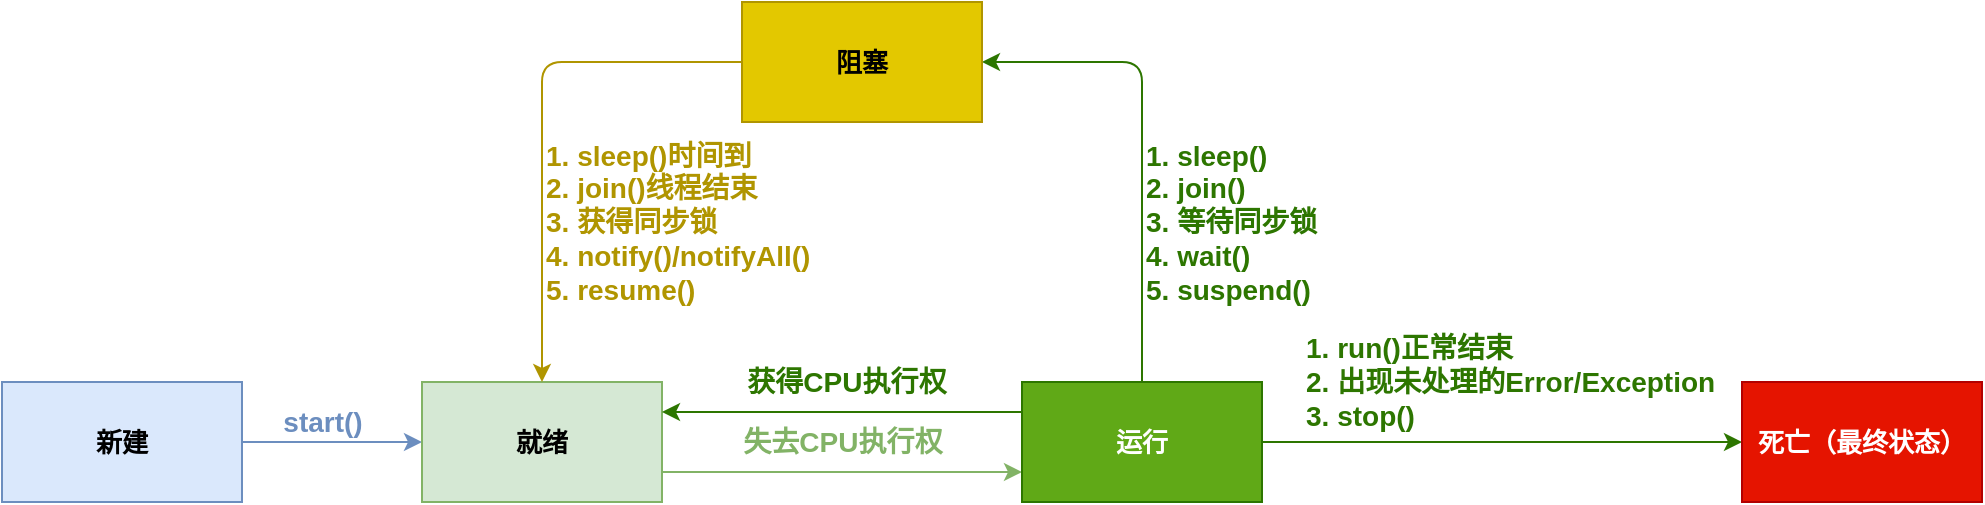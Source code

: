 <mxfile version="24.7.17" pages="4">
  <diagram name="JDK5之前线程生命周期" id="sCS8Me6o7xZpVlvRLOvj">
    <mxGraphModel dx="1050" dy="599" grid="1" gridSize="10" guides="1" tooltips="1" connect="1" arrows="1" fold="1" page="1" pageScale="1" pageWidth="827" pageHeight="1169" math="0" shadow="0">
      <root>
        <mxCell id="0" />
        <mxCell id="1" parent="0" />
        <mxCell id="QWkr5MB7qRnmhTJwHYaT-4" value="" style="edgeStyle=orthogonalEdgeStyle;orthogonalLoop=1;jettySize=auto;html=1;entryX=0;entryY=0.5;entryDx=0;entryDy=0;exitX=1;exitY=0.5;exitDx=0;exitDy=0;fillColor=#dae8fc;strokeColor=#6c8ebf;fontStyle=1;fontSize=12;" parent="1" source="QWkr5MB7qRnmhTJwHYaT-1" target="QWkr5MB7qRnmhTJwHYaT-2" edge="1">
          <mxGeometry relative="1" as="geometry">
            <mxPoint x="240" y="470" as="sourcePoint" />
            <mxPoint x="520" y="470" as="targetPoint" />
          </mxGeometry>
        </mxCell>
        <mxCell id="QWkr5MB7qRnmhTJwHYaT-7" value="start()" style="edgeLabel;html=1;align=center;verticalAlign=middle;resizable=0;points=[];labelBackgroundColor=none;fillColor=#dae8fc;fontColor=#6C8EBF;labelBorderColor=none;fontStyle=1;fontSize=14;" parent="QWkr5MB7qRnmhTJwHYaT-4" vertex="1" connectable="0">
          <mxGeometry x="-0.124" y="-1" relative="1" as="geometry">
            <mxPoint y="-11" as="offset" />
          </mxGeometry>
        </mxCell>
        <mxCell id="QWkr5MB7qRnmhTJwHYaT-1" value="新建" style="rounded=0;whiteSpace=wrap;html=1;fillColor=#dae8fc;strokeColor=#6c8ebf;fontStyle=1;fontSize=13;" parent="1" vertex="1">
          <mxGeometry x="180" y="400" width="120" height="60" as="geometry" />
        </mxCell>
        <mxCell id="QWkr5MB7qRnmhTJwHYaT-13" style="edgeStyle=orthogonalEdgeStyle;orthogonalLoop=1;jettySize=auto;html=1;exitX=1;exitY=0.75;exitDx=0;exitDy=0;entryX=0;entryY=0.75;entryDx=0;entryDy=0;fillColor=#d5e8d4;strokeColor=#82b366;fontStyle=1;fontSize=12;" parent="1" source="QWkr5MB7qRnmhTJwHYaT-2" target="QWkr5MB7qRnmhTJwHYaT-8" edge="1">
          <mxGeometry relative="1" as="geometry" />
        </mxCell>
        <mxCell id="QWkr5MB7qRnmhTJwHYaT-20" value="&amp;nbsp;失去CPU执行权" style="edgeLabel;html=1;align=center;verticalAlign=middle;resizable=0;points=[];labelBackgroundColor=none;fontColor=#82B366;fontStyle=1;fontSize=14;" parent="QWkr5MB7qRnmhTJwHYaT-13" vertex="1" connectable="0">
          <mxGeometry x="-0.091" y="-1" relative="1" as="geometry">
            <mxPoint x="6" y="-16" as="offset" />
          </mxGeometry>
        </mxCell>
        <mxCell id="QWkr5MB7qRnmhTJwHYaT-2" value="就绪" style="rounded=0;whiteSpace=wrap;html=1;fillColor=#d5e8d4;strokeColor=#82b366;fontStyle=1;fontSize=13;" parent="1" vertex="1">
          <mxGeometry x="390" y="400" width="120" height="60" as="geometry" />
        </mxCell>
        <mxCell id="QWkr5MB7qRnmhTJwHYaT-14" style="edgeStyle=orthogonalEdgeStyle;orthogonalLoop=1;jettySize=auto;html=1;exitX=0;exitY=0.25;exitDx=0;exitDy=0;entryX=1;entryY=0.25;entryDx=0;entryDy=0;fillColor=#60a917;strokeColor=#2D7600;fontStyle=1;fontSize=12;" parent="1" source="QWkr5MB7qRnmhTJwHYaT-8" target="QWkr5MB7qRnmhTJwHYaT-2" edge="1">
          <mxGeometry relative="1" as="geometry" />
        </mxCell>
        <mxCell id="QWkr5MB7qRnmhTJwHYaT-19" value="&amp;nbsp;获得CPU执行权" style="edgeLabel;html=1;align=center;verticalAlign=middle;resizable=0;points=[];labelBackgroundColor=none;fontColor=#2D7600;fontStyle=1;fontSize=14;" parent="QWkr5MB7qRnmhTJwHYaT-14" vertex="1" connectable="0">
          <mxGeometry x="0.026" y="-3" relative="1" as="geometry">
            <mxPoint x="2" y="-12" as="offset" />
          </mxGeometry>
        </mxCell>
        <mxCell id="QWkr5MB7qRnmhTJwHYaT-16" style="edgeStyle=orthogonalEdgeStyle;orthogonalLoop=1;jettySize=auto;html=1;exitX=0.5;exitY=0;exitDx=0;exitDy=0;entryX=1;entryY=0.5;entryDx=0;entryDy=0;fillColor=#60a917;strokeColor=#2D7600;fontStyle=1;fontSize=12;" parent="1" source="QWkr5MB7qRnmhTJwHYaT-8" target="QWkr5MB7qRnmhTJwHYaT-9" edge="1">
          <mxGeometry relative="1" as="geometry" />
        </mxCell>
        <mxCell id="QWkr5MB7qRnmhTJwHYaT-23" value="&lt;div style=&quot;font-size: 14px;&quot;&gt;1. sleep()&lt;/div&gt;&lt;div style=&quot;font-size: 14px;&quot;&gt;2. join()&lt;/div&gt;&lt;div style=&quot;font-size: 14px;&quot;&gt;3. 等待同步锁&lt;/div&gt;&lt;div style=&quot;font-size: 14px;&quot;&gt;4. wait()&lt;/div&gt;&lt;div style=&quot;font-size: 14px;&quot;&gt;5. suspend()&lt;/div&gt;" style="edgeLabel;html=1;align=left;verticalAlign=middle;resizable=0;points=[];labelBackgroundColor=none;fontColor=#2D7600;fontStyle=1;fontSize=14;" parent="QWkr5MB7qRnmhTJwHYaT-16" vertex="1" connectable="0">
          <mxGeometry x="-0.202" y="-1" relative="1" as="geometry">
            <mxPoint x="-1" y="16" as="offset" />
          </mxGeometry>
        </mxCell>
        <mxCell id="QWkr5MB7qRnmhTJwHYaT-17" style="edgeStyle=orthogonalEdgeStyle;orthogonalLoop=1;jettySize=auto;html=1;exitX=1;exitY=0.5;exitDx=0;exitDy=0;entryX=0;entryY=0.5;entryDx=0;entryDy=0;fillColor=#60a917;strokeColor=#2D7600;fontStyle=1;fontSize=12;" parent="1" source="QWkr5MB7qRnmhTJwHYaT-8" target="QWkr5MB7qRnmhTJwHYaT-10" edge="1">
          <mxGeometry relative="1" as="geometry" />
        </mxCell>
        <mxCell id="QWkr5MB7qRnmhTJwHYaT-22" value="&lt;div style=&quot;font-size: 14px;&quot;&gt;1. run()正常结束&lt;/div&gt;&lt;div style=&quot;font-size: 14px;&quot;&gt;2. 出现未处理的Error/Exception&lt;/div&gt;&lt;div style=&quot;font-size: 14px;&quot;&gt;3. stop()&lt;/div&gt;" style="edgeLabel;html=1;align=left;verticalAlign=middle;resizable=0;points=[];labelBackgroundColor=none;fontColor=#2D7600;fontStyle=1;fontSize=14;" parent="QWkr5MB7qRnmhTJwHYaT-17" vertex="1" connectable="0">
          <mxGeometry x="0.017" y="-1" relative="1" as="geometry">
            <mxPoint x="-102" y="-31" as="offset" />
          </mxGeometry>
        </mxCell>
        <mxCell id="QWkr5MB7qRnmhTJwHYaT-8" value="运行" style="rounded=0;whiteSpace=wrap;html=1;fillColor=#60a917;fontColor=#ffffff;strokeColor=#2D7600;fontStyle=1;fontSize=13;" parent="1" vertex="1">
          <mxGeometry x="690" y="400" width="120" height="60" as="geometry" />
        </mxCell>
        <mxCell id="QWkr5MB7qRnmhTJwHYaT-15" style="edgeStyle=orthogonalEdgeStyle;orthogonalLoop=1;jettySize=auto;html=1;exitX=0;exitY=0.5;exitDx=0;exitDy=0;entryX=0.5;entryY=0;entryDx=0;entryDy=0;fillColor=#e3c800;strokeColor=#B09500;fontStyle=1;fontSize=12;" parent="1" source="QWkr5MB7qRnmhTJwHYaT-9" target="QWkr5MB7qRnmhTJwHYaT-2" edge="1">
          <mxGeometry relative="1" as="geometry" />
        </mxCell>
        <mxCell id="QWkr5MB7qRnmhTJwHYaT-24" value="&lt;div style=&quot;font-size: 14px;&quot;&gt;1. sleep()时间到&lt;/div&gt;&lt;div style=&quot;font-size: 14px;&quot;&gt;2. join()线程结束&lt;/div&gt;&lt;div style=&quot;font-size: 14px;&quot;&gt;3. 获得同步锁&lt;/div&gt;&lt;div style=&quot;font-size: 14px;&quot;&gt;4. notify()/notifyAll()&lt;/div&gt;&lt;div style=&quot;font-size: 14px;&quot;&gt;5. resume()&lt;/div&gt;" style="edgeLabel;html=1;align=left;verticalAlign=middle;resizable=0;points=[];labelBackgroundColor=none;fontColor=#B09500;fontStyle=1;fontSize=14;" parent="QWkr5MB7qRnmhTJwHYaT-15" vertex="1" connectable="0">
          <mxGeometry x="0.178" y="-2" relative="1" as="geometry">
            <mxPoint x="2" y="27" as="offset" />
          </mxGeometry>
        </mxCell>
        <mxCell id="QWkr5MB7qRnmhTJwHYaT-9" value="阻塞" style="rounded=0;whiteSpace=wrap;html=1;fillColor=#e3c800;fontColor=#000000;strokeColor=#B09500;fontStyle=1;fontSize=13;" parent="1" vertex="1">
          <mxGeometry x="550" y="210" width="120" height="60" as="geometry" />
        </mxCell>
        <mxCell id="QWkr5MB7qRnmhTJwHYaT-10" value="死亡（最终状态）" style="rounded=0;whiteSpace=wrap;html=1;fillColor=#e51400;fontColor=#ffffff;strokeColor=#B20000;fontStyle=1;fontSize=13;" parent="1" vertex="1">
          <mxGeometry x="1050" y="400" width="120" height="60" as="geometry" />
        </mxCell>
      </root>
    </mxGraphModel>
  </diagram>
  <diagram id="bsuHBtkgDPQncNWBZK16" name="JDK5及之后线程生命周期">
    <mxGraphModel dx="1877" dy="1768" grid="1" gridSize="10" guides="1" tooltips="1" connect="1" arrows="1" fold="1" page="1" pageScale="1" pageWidth="827" pageHeight="1169" math="0" shadow="0">
      <root>
        <mxCell id="0" />
        <mxCell id="1" parent="0" />
        <mxCell id="Sv0bNerlePh-nH8ib49b-12" style="edgeStyle=orthogonalEdgeStyle;orthogonalLoop=1;jettySize=auto;html=1;exitX=0;exitY=0.75;exitDx=0;exitDy=0;fontColor=#82B366;" parent="1" source="Sv0bNerlePh-nH8ib49b-2" target="Sv0bNerlePh-nH8ib49b-8" edge="1">
          <mxGeometry relative="1" as="geometry" />
        </mxCell>
        <mxCell id="Sv0bNerlePh-nH8ib49b-17" value="&lt;div style=&quot;font-size: 14px;&quot;&gt;1. synchronized&lt;/div&gt;&lt;div style=&quot;font-size: 14px;&quot;&gt;2. Lock&lt;/div&gt;" style="edgeLabel;html=1;align=left;verticalAlign=middle;resizable=0;points=[];fontSize=14;labelBackgroundColor=none;fontColor=#82B366;" parent="Sv0bNerlePh-nH8ib49b-12" vertex="1" connectable="0">
          <mxGeometry x="0.06" y="-2" relative="1" as="geometry">
            <mxPoint x="-98" y="4" as="offset" />
          </mxGeometry>
        </mxCell>
        <mxCell id="Sv0bNerlePh-nH8ib49b-15" style="edgeStyle=orthogonalEdgeStyle;orthogonalLoop=1;jettySize=auto;html=1;exitX=1;exitY=0.75;exitDx=0;exitDy=0;fontColor=#82B366;" parent="1" source="Sv0bNerlePh-nH8ib49b-2" target="Sv0bNerlePh-nH8ib49b-9" edge="1">
          <mxGeometry relative="1" as="geometry" />
        </mxCell>
        <mxCell id="Sv0bNerlePh-nH8ib49b-20" value="&lt;div style=&quot;font-size: 14px;&quot;&gt;1. 不带超时值的Object:wait()&lt;/div&gt;&lt;div style=&quot;font-size: 14px;&quot;&gt;2. 不带超时值的Thread:join()&lt;/div&gt;&lt;div style=&quot;font-size: 14px;&quot;&gt;3. Condition的await()&lt;/div&gt;&lt;div style=&quot;font-size: 14px;&quot;&gt;4. LockSupport.part()&lt;/div&gt;" style="edgeLabel;html=1;align=left;verticalAlign=middle;resizable=0;points=[];fontSize=14;labelBackgroundColor=none;fontColor=#2D7600;" parent="Sv0bNerlePh-nH8ib49b-15" vertex="1" connectable="0">
          <mxGeometry x="0.221" y="-1" relative="1" as="geometry">
            <mxPoint x="1" y="10" as="offset" />
          </mxGeometry>
        </mxCell>
        <mxCell id="Sv0bNerlePh-nH8ib49b-2" value="&lt;span style=&quot;color: rgb(50, 50, 50); font-family: &amp;quot;Microsoft YaHei&amp;quot;, 微软雅黑, Arial; font-size: 13px; font-weight: 700; background-color: rgba(255, 255, 255, 0.01);&quot;&gt;RUNNABLE&lt;/span&gt;" style="rounded=1;whiteSpace=wrap;html=1;verticalAlign=top;fillColor=#d5e8d4;strokeColor=#82b366;" parent="1" vertex="1">
          <mxGeometry x="160" y="120" width="470" height="150" as="geometry" />
        </mxCell>
        <mxCell id="Sv0bNerlePh-nH8ib49b-5" style="edgeStyle=orthogonalEdgeStyle;orthogonalLoop=1;jettySize=auto;html=1;exitX=1;exitY=0.5;exitDx=0;exitDy=0;entryX=0;entryY=0.5;entryDx=0;entryDy=0;fillColor=#dae8fc;strokeColor=#6c8ebf;" parent="1" source="VLdjP_HxPxkACV0V5Cjt-3" target="Sv0bNerlePh-nH8ib49b-2" edge="1">
          <mxGeometry relative="1" as="geometry" />
        </mxCell>
        <mxCell id="Sv0bNerlePh-nH8ib49b-7" value="start()" style="edgeLabel;html=1;align=center;verticalAlign=middle;resizable=0;points=[];labelBackgroundColor=none;fontColor=#6C8EBF;fontSize=14;" parent="Sv0bNerlePh-nH8ib49b-5" vertex="1" connectable="0">
          <mxGeometry x="-0.208" y="1" relative="1" as="geometry">
            <mxPoint x="2" y="-14" as="offset" />
          </mxGeometry>
        </mxCell>
        <mxCell id="VLdjP_HxPxkACV0V5Cjt-3" value="&lt;span style=&quot;color: rgb(50, 50, 50); font-family: &amp;quot;Microsoft YaHei&amp;quot;, 微软雅黑, Arial; font-size: 13px; font-weight: 700; background-color: rgba(255, 255, 255, 0.01);&quot;&gt;NEW(新建)&lt;/span&gt;" style="rounded=0;whiteSpace=wrap;html=1;fillColor=#dae8fc;strokeColor=#6c8ebf;" parent="1" vertex="1">
          <mxGeometry x="-30" y="165" width="120" height="60" as="geometry" />
        </mxCell>
        <mxCell id="VLdjP_HxPxkACV0V5Cjt-4" style="edgeStyle=orthogonalEdgeStyle;orthogonalLoop=1;jettySize=auto;html=1;exitX=1;exitY=0.75;exitDx=0;exitDy=0;entryX=0;entryY=0.75;entryDx=0;entryDy=0;fillColor=#d5e8d4;strokeColor=#2D7600;" parent="1" source="VLdjP_HxPxkACV0V5Cjt-6" target="VLdjP_HxPxkACV0V5Cjt-13" edge="1">
          <mxGeometry relative="1" as="geometry" />
        </mxCell>
        <mxCell id="VLdjP_HxPxkACV0V5Cjt-5" value="&lt;div style=&quot;font-size: 12px;&quot;&gt;1. 时间片用完&lt;/div&gt;&lt;div style=&quot;font-size: 12px;&quot;&gt;2. Thread.yield()&lt;/div&gt;" style="edgeLabel;html=1;align=left;verticalAlign=middle;resizable=0;points=[];labelBackgroundColor=none;fontColor=#2D7600;fontSize=12;" parent="VLdjP_HxPxkACV0V5Cjt-4" vertex="1" connectable="0">
          <mxGeometry x="-0.091" y="-1" relative="1" as="geometry">
            <mxPoint x="-39" y="14" as="offset" />
          </mxGeometry>
        </mxCell>
        <mxCell id="VLdjP_HxPxkACV0V5Cjt-6" value="&lt;span style=&quot;color: rgb(50, 50, 50); font-family: &amp;quot;Microsoft YaHei&amp;quot;, 微软雅黑, Arial; font-size: 13px; font-weight: 700; background-color: rgba(255, 255, 255, 0.01);&quot;&gt;准备&lt;/span&gt;" style="rounded=0;whiteSpace=wrap;html=1;fillColor=#60a917;strokeColor=#2D7600;fontColor=#ffffff;" parent="1" vertex="1">
          <mxGeometry x="205" y="165" width="120" height="60" as="geometry" />
        </mxCell>
        <mxCell id="VLdjP_HxPxkACV0V5Cjt-7" style="edgeStyle=orthogonalEdgeStyle;orthogonalLoop=1;jettySize=auto;html=1;exitX=0;exitY=0.25;exitDx=0;exitDy=0;entryX=1;entryY=0.25;entryDx=0;entryDy=0;fillColor=#60a917;strokeColor=#2D7600;" parent="1" source="VLdjP_HxPxkACV0V5Cjt-13" target="VLdjP_HxPxkACV0V5Cjt-6" edge="1">
          <mxGeometry relative="1" as="geometry" />
        </mxCell>
        <mxCell id="VLdjP_HxPxkACV0V5Cjt-8" value="获得CPU调度" style="edgeLabel;html=1;align=center;verticalAlign=middle;resizable=0;points=[];labelBackgroundColor=none;fontColor=#2D7600;fontSize=12;" parent="VLdjP_HxPxkACV0V5Cjt-7" vertex="1" connectable="0">
          <mxGeometry x="0.026" y="-3" relative="1" as="geometry">
            <mxPoint x="2" y="-2" as="offset" />
          </mxGeometry>
        </mxCell>
        <mxCell id="VLdjP_HxPxkACV0V5Cjt-9" style="edgeStyle=orthogonalEdgeStyle;orthogonalLoop=1;jettySize=auto;html=1;fillColor=#60a917;strokeColor=#2D7600;exitX=0.75;exitY=0;exitDx=0;exitDy=0;entryX=1;entryY=0.5;entryDx=0;entryDy=0;" parent="1" source="Sv0bNerlePh-nH8ib49b-2" target="VLdjP_HxPxkACV0V5Cjt-16" edge="1">
          <mxGeometry relative="1" as="geometry">
            <mxPoint x="380" y="100" as="sourcePoint" />
            <mxPoint x="650" y="-30" as="targetPoint" />
            <Array as="points">
              <mxPoint x="513" y="-10" />
            </Array>
          </mxGeometry>
        </mxCell>
        <mxCell id="VLdjP_HxPxkACV0V5Cjt-10" value="&lt;div style=&quot;font-size: 14px;&quot;&gt;1. Thread.sleep()&lt;/div&gt;&lt;div style=&quot;font-size: 14px;&quot;&gt;2. 带有超时值的Object:wait(millis)&lt;/div&gt;&lt;div style=&quot;font-size: 14px;&quot;&gt;3. 带有超时值的Thread:join(millis)&lt;/div&gt;&lt;div style=&quot;font-size: 14px;&quot;&gt;4. LockSupport.parkNanos()&lt;/div&gt;&lt;div style=&quot;font-size: 14px;&quot;&gt;5. LockSupport.parkUntil()&lt;/div&gt;" style="edgeLabel;html=1;align=left;verticalAlign=middle;resizable=0;points=[];labelBackgroundColor=none;fontColor=#2D7600;fontSize=14;" parent="VLdjP_HxPxkACV0V5Cjt-9" vertex="1" connectable="0">
          <mxGeometry x="-0.202" y="-1" relative="1" as="geometry">
            <mxPoint x="-1" y="-1" as="offset" />
          </mxGeometry>
        </mxCell>
        <mxCell id="VLdjP_HxPxkACV0V5Cjt-11" style="edgeStyle=orthogonalEdgeStyle;orthogonalLoop=1;jettySize=auto;html=1;exitX=1;exitY=0.5;exitDx=0;exitDy=0;entryX=0;entryY=0.5;entryDx=0;entryDy=0;fillColor=#60a917;strokeColor=#2D7600;" parent="1" source="Sv0bNerlePh-nH8ib49b-2" target="VLdjP_HxPxkACV0V5Cjt-17" edge="1">
          <mxGeometry relative="1" as="geometry" />
        </mxCell>
        <mxCell id="VLdjP_HxPxkACV0V5Cjt-12" value="&lt;div style=&quot;font-size: 14px;&quot;&gt;&lt;div style=&quot;font-size: 14px;&quot;&gt;1. run()/main()正常结束&lt;/div&gt;&lt;div style=&quot;font-size: 14px;&quot;&gt;2. 异常结束&lt;/div&gt;&lt;/div&gt;" style="edgeLabel;html=1;align=left;verticalAlign=middle;resizable=0;points=[];labelBackgroundColor=none;fontColor=#2D7600;fontSize=14;" parent="VLdjP_HxPxkACV0V5Cjt-11" vertex="1" connectable="0">
          <mxGeometry x="0.017" y="-1" relative="1" as="geometry">
            <mxPoint x="-81" y="-26" as="offset" />
          </mxGeometry>
        </mxCell>
        <mxCell id="VLdjP_HxPxkACV0V5Cjt-13" value="&lt;span style=&quot;color: rgb(50, 50, 50); font-family: &amp;quot;Microsoft YaHei&amp;quot;, 微软雅黑, Arial; font-size: 13px; font-weight: 700; background-color: rgba(255, 255, 255, 0.01);&quot;&gt;运行&lt;/span&gt;" style="rounded=0;whiteSpace=wrap;html=1;fillColor=#60a917;fontColor=#ffffff;strokeColor=#2D7600;" parent="1" vertex="1">
          <mxGeometry x="470" y="165" width="120" height="60" as="geometry" />
        </mxCell>
        <mxCell id="VLdjP_HxPxkACV0V5Cjt-14" style="edgeStyle=orthogonalEdgeStyle;orthogonalLoop=1;jettySize=auto;html=1;exitX=0;exitY=0.5;exitDx=0;exitDy=0;fillColor=#e3c800;strokeColor=#B09500;entryX=0.25;entryY=0;entryDx=0;entryDy=0;" parent="1" source="VLdjP_HxPxkACV0V5Cjt-16" target="Sv0bNerlePh-nH8ib49b-2" edge="1">
          <mxGeometry relative="1" as="geometry">
            <mxPoint x="260" y="130" as="targetPoint" />
            <Array as="points">
              <mxPoint x="278" y="-10" />
              <mxPoint x="278" y="70" />
            </Array>
          </mxGeometry>
        </mxCell>
        <mxCell id="VLdjP_HxPxkACV0V5Cjt-15" value="&lt;div style=&quot;font-size: 14px;&quot;&gt;1. 时间到&lt;/div&gt;&lt;div style=&quot;font-size: 14px;&quot;&gt;2. interrupt&lt;/div&gt;" style="edgeLabel;html=1;align=left;verticalAlign=middle;resizable=0;points=[];labelBackgroundColor=none;fontColor=#B09500;fontSize=14;" parent="VLdjP_HxPxkACV0V5Cjt-14" vertex="1" connectable="0">
          <mxGeometry x="0.178" y="-2" relative="1" as="geometry">
            <mxPoint x="-71" as="offset" />
          </mxGeometry>
        </mxCell>
        <mxCell id="VLdjP_HxPxkACV0V5Cjt-16" value="&lt;span style=&quot;color: rgb(50, 50, 50); font-family: &amp;quot;Microsoft YaHei&amp;quot;, 微软雅黑, Arial; font-size: 13px; font-weight: 700; background-color: rgba(255, 255, 255, 0.01);&quot;&gt;TIMED_WAITING(计时等待)&lt;/span&gt;" style="rounded=0;whiteSpace=wrap;html=1;fillColor=#e3c800;fontColor=#000000;strokeColor=#B09500;" parent="1" vertex="1">
          <mxGeometry x="295" y="-40" width="200" height="60" as="geometry" />
        </mxCell>
        <mxCell id="VLdjP_HxPxkACV0V5Cjt-17" value="&lt;span style=&quot;color: rgb(50, 50, 50); font-family: &amp;quot;Microsoft YaHei&amp;quot;, 微软雅黑, Arial; font-size: 13px; font-weight: 700; background-color: rgba(255, 255, 255, 0.01);&quot;&gt;TERMINATED(死亡)&lt;/span&gt;" style="rounded=0;whiteSpace=wrap;html=1;fillColor=#e51400;fontColor=#ffffff;strokeColor=#B20000;" parent="1" vertex="1">
          <mxGeometry x="790" y="165" width="160" height="60" as="geometry" />
        </mxCell>
        <mxCell id="Sv0bNerlePh-nH8ib49b-13" style="edgeStyle=orthogonalEdgeStyle;orthogonalLoop=1;jettySize=auto;html=1;exitX=1;exitY=0.5;exitDx=0;exitDy=0;entryX=0.25;entryY=1;entryDx=0;entryDy=0;strokeColor=#BD7000;" parent="1" source="Sv0bNerlePh-nH8ib49b-8" target="Sv0bNerlePh-nH8ib49b-2" edge="1">
          <mxGeometry relative="1" as="geometry" />
        </mxCell>
        <mxCell id="Sv0bNerlePh-nH8ib49b-18" value="获得监视器锁对象" style="edgeLabel;html=1;align=center;verticalAlign=middle;resizable=0;points=[];fontSize=14;labelBackgroundColor=none;fontColor=#BD7000;" parent="Sv0bNerlePh-nH8ib49b-13" vertex="1" connectable="0">
          <mxGeometry x="0.35" y="3" relative="1" as="geometry">
            <mxPoint x="-54" y="20" as="offset" />
          </mxGeometry>
        </mxCell>
        <mxCell id="Sv0bNerlePh-nH8ib49b-8" value="&lt;span style=&quot;color: rgb(50, 50, 50); font-family: &amp;quot;Microsoft YaHei&amp;quot;, 微软雅黑, Arial; font-size: 13px; font-weight: 700; background-color: rgba(255, 255, 255, 0.01);&quot;&gt;BLOCKED(锁阻塞)&lt;/span&gt;" style="rounded=0;whiteSpace=wrap;html=1;fillColor=#f0a30a;fontColor=#000000;strokeColor=#BD7000;" parent="1" vertex="1">
          <mxGeometry x="30" y="380" width="200" height="60" as="geometry" />
        </mxCell>
        <mxCell id="Sv0bNerlePh-nH8ib49b-14" style="edgeStyle=orthogonalEdgeStyle;orthogonalLoop=1;jettySize=auto;html=1;exitX=0;exitY=0.5;exitDx=0;exitDy=0;entryX=0.75;entryY=1;entryDx=0;entryDy=0;strokeColor=#C73500;" parent="1" source="Sv0bNerlePh-nH8ib49b-9" target="Sv0bNerlePh-nH8ib49b-2" edge="1">
          <mxGeometry relative="1" as="geometry" />
        </mxCell>
        <mxCell id="Sv0bNerlePh-nH8ib49b-19" value="&lt;div style=&quot;font-size: 14px;&quot;&gt;1. notify()/notifyAll&lt;/div&gt;&lt;div style=&quot;font-size: 14px;&quot;&gt;2. join()的线程结束&lt;/div&gt;&lt;div style=&quot;font-size: 14px;&quot;&gt;3. Condition的signal()&lt;/div&gt;&lt;div style=&quot;font-size: 14px;&quot;&gt;4. LockSupport的unpark()&lt;/div&gt;&lt;div style=&quot;font-size: 14px;&quot;&gt;5. interrupt&lt;/div&gt;" style="edgeLabel;html=1;align=left;verticalAlign=middle;resizable=0;points=[];fontSize=14;labelBackgroundColor=none;fontColor=#C73500;" parent="Sv0bNerlePh-nH8ib49b-14" vertex="1" connectable="0">
          <mxGeometry x="0.163" y="4" relative="1" as="geometry">
            <mxPoint x="-158" y="-8" as="offset" />
          </mxGeometry>
        </mxCell>
        <mxCell id="Sv0bNerlePh-nH8ib49b-9" value="&lt;span style=&quot;color: rgb(50, 50, 50); font-family: &amp;quot;Microsoft YaHei&amp;quot;, 微软雅黑, Arial; font-size: 13px; font-weight: 700; background-color: rgba(255, 255, 255, 0.01);&quot;&gt;WAITING(无限等待)&lt;/span&gt;" style="rounded=0;whiteSpace=wrap;html=1;fillColor=#fa6800;fontColor=#000000;strokeColor=#C73500;" parent="1" vertex="1">
          <mxGeometry x="560" y="380" width="200" height="60" as="geometry" />
        </mxCell>
        <mxCell id="Sv0bNerlePh-nH8ib49b-22" style="edgeStyle=orthogonalEdgeStyle;orthogonalLoop=1;jettySize=auto;html=1;exitX=0;exitY=0.75;exitDx=0;exitDy=0;fontColor=#82B366;strokeColor=#82B366;" parent="1" source="Sv0bNerlePh-nH8ib49b-26" target="Sv0bNerlePh-nH8ib49b-46" edge="1">
          <mxGeometry relative="1" as="geometry" />
        </mxCell>
        <mxCell id="Sv0bNerlePh-nH8ib49b-24" style="edgeStyle=orthogonalEdgeStyle;orthogonalLoop=1;jettySize=auto;html=1;exitX=1;exitY=0.75;exitDx=0;exitDy=0;fontColor=#82B366;strokeColor=#82B366;" parent="1" source="Sv0bNerlePh-nH8ib49b-26" target="Sv0bNerlePh-nH8ib49b-49" edge="1">
          <mxGeometry relative="1" as="geometry" />
        </mxCell>
        <mxCell id="Sv0bNerlePh-nH8ib49b-26" value="&lt;span style=&quot;color: rgb(50, 50, 50); font-family: &amp;quot;Microsoft YaHei&amp;quot;, 微软雅黑, Arial; font-size: 13px; font-weight: 700; background-color: rgba(255, 255, 255, 0.01);&quot;&gt;RUNNABLE&lt;/span&gt;" style="rounded=1;whiteSpace=wrap;html=1;verticalAlign=top;fillColor=#d5e8d4;strokeColor=#82b366;" parent="1" vertex="1">
          <mxGeometry x="160" y="120" width="470" height="150" as="geometry" />
        </mxCell>
        <mxCell id="Sv0bNerlePh-nH8ib49b-27" style="edgeStyle=orthogonalEdgeStyle;orthogonalLoop=1;jettySize=auto;html=1;exitX=1;exitY=0.5;exitDx=0;exitDy=0;entryX=0;entryY=0.5;entryDx=0;entryDy=0;fillColor=#dae8fc;strokeColor=#6c8ebf;" parent="1" source="Sv0bNerlePh-nH8ib49b-29" target="Sv0bNerlePh-nH8ib49b-26" edge="1">
          <mxGeometry relative="1" as="geometry" />
        </mxCell>
        <mxCell id="Sv0bNerlePh-nH8ib49b-29" value="&lt;span style=&quot;color: rgb(50, 50, 50); font-family: &amp;quot;Microsoft YaHei&amp;quot;, 微软雅黑, Arial; font-size: 13px; font-weight: 700; background-color: rgba(255, 255, 255, 0.01);&quot;&gt;NEW(新建)&lt;/span&gt;" style="rounded=0;whiteSpace=wrap;html=1;fillColor=#dae8fc;strokeColor=#6c8ebf;" parent="1" vertex="1">
          <mxGeometry x="-30" y="165" width="120" height="60" as="geometry" />
        </mxCell>
        <mxCell id="Sv0bNerlePh-nH8ib49b-30" style="edgeStyle=orthogonalEdgeStyle;orthogonalLoop=1;jettySize=auto;html=1;exitX=1;exitY=0.75;exitDx=0;exitDy=0;entryX=0;entryY=0.75;entryDx=0;entryDy=0;fillColor=#d5e8d4;strokeColor=#2D7600;" parent="1" source="Sv0bNerlePh-nH8ib49b-32" target="Sv0bNerlePh-nH8ib49b-39" edge="1">
          <mxGeometry relative="1" as="geometry" />
        </mxCell>
        <mxCell id="Sv0bNerlePh-nH8ib49b-31" value="&lt;div style=&quot;font-size: 14px;&quot;&gt;1. 时间片用完&lt;/div&gt;&lt;div style=&quot;font-size: 14px;&quot;&gt;2. Thread.yield()&lt;/div&gt;" style="edgeLabel;html=1;align=left;verticalAlign=middle;resizable=0;points=[];labelBackgroundColor=none;fontColor=#2D7600;fontSize=14;" parent="Sv0bNerlePh-nH8ib49b-30" vertex="1" connectable="0">
          <mxGeometry x="-0.091" y="-1" relative="1" as="geometry">
            <mxPoint x="-51" y="29" as="offset" />
          </mxGeometry>
        </mxCell>
        <mxCell id="Sv0bNerlePh-nH8ib49b-32" value="&lt;span style=&quot;color: rgb(50, 50, 50); font-family: &amp;quot;Microsoft YaHei&amp;quot;, 微软雅黑, Arial; font-size: 13px; font-weight: 700; background-color: rgba(255, 255, 255, 0.01);&quot;&gt;准备&lt;/span&gt;" style="rounded=0;whiteSpace=wrap;html=1;fillColor=#60a917;strokeColor=#2D7600;fontColor=#ffffff;" parent="1" vertex="1">
          <mxGeometry x="205" y="165" width="120" height="60" as="geometry" />
        </mxCell>
        <mxCell id="Sv0bNerlePh-nH8ib49b-33" style="edgeStyle=orthogonalEdgeStyle;orthogonalLoop=1;jettySize=auto;html=1;exitX=0;exitY=0.25;exitDx=0;exitDy=0;entryX=1;entryY=0.25;entryDx=0;entryDy=0;fillColor=#60a917;strokeColor=#2D7600;" parent="1" source="Sv0bNerlePh-nH8ib49b-39" target="Sv0bNerlePh-nH8ib49b-32" edge="1">
          <mxGeometry relative="1" as="geometry" />
        </mxCell>
        <mxCell id="Sv0bNerlePh-nH8ib49b-34" value="获得CPU调度" style="edgeLabel;html=1;align=center;verticalAlign=middle;resizable=0;points=[];labelBackgroundColor=none;fontColor=#2D7600;fontSize=14;" parent="Sv0bNerlePh-nH8ib49b-33" vertex="1" connectable="0">
          <mxGeometry x="0.026" y="-3" relative="1" as="geometry">
            <mxPoint x="-1" y="-12" as="offset" />
          </mxGeometry>
        </mxCell>
        <mxCell id="Sv0bNerlePh-nH8ib49b-35" style="edgeStyle=orthogonalEdgeStyle;orthogonalLoop=1;jettySize=auto;html=1;fillColor=#60a917;strokeColor=#2D7600;exitX=0.75;exitY=0;exitDx=0;exitDy=0;entryX=1;entryY=0.5;entryDx=0;entryDy=0;" parent="1" source="Sv0bNerlePh-nH8ib49b-26" target="Sv0bNerlePh-nH8ib49b-42" edge="1">
          <mxGeometry relative="1" as="geometry">
            <mxPoint x="380" y="100" as="sourcePoint" />
            <mxPoint x="650" y="-30" as="targetPoint" />
            <Array as="points">
              <mxPoint x="513" y="-10" />
            </Array>
          </mxGeometry>
        </mxCell>
        <mxCell id="Sv0bNerlePh-nH8ib49b-37" style="edgeStyle=orthogonalEdgeStyle;orthogonalLoop=1;jettySize=auto;html=1;exitX=1;exitY=0.5;exitDx=0;exitDy=0;entryX=0;entryY=0.5;entryDx=0;entryDy=0;fillColor=#60a917;strokeColor=#2D7600;" parent="1" source="Sv0bNerlePh-nH8ib49b-26" target="Sv0bNerlePh-nH8ib49b-43" edge="1">
          <mxGeometry relative="1" as="geometry" />
        </mxCell>
        <mxCell id="Sv0bNerlePh-nH8ib49b-39" value="&lt;span style=&quot;color: rgb(50, 50, 50); font-family: &amp;quot;Microsoft YaHei&amp;quot;, 微软雅黑, Arial; font-size: 13px; font-weight: 700; background-color: rgba(255, 255, 255, 0.01);&quot;&gt;运行&lt;/span&gt;" style="rounded=0;whiteSpace=wrap;html=1;fillColor=#60a917;fontColor=#ffffff;strokeColor=#2D7600;" parent="1" vertex="1">
          <mxGeometry x="470" y="165" width="120" height="60" as="geometry" />
        </mxCell>
        <mxCell id="Sv0bNerlePh-nH8ib49b-40" style="edgeStyle=orthogonalEdgeStyle;orthogonalLoop=1;jettySize=auto;html=1;exitX=0;exitY=0.5;exitDx=0;exitDy=0;fillColor=#e3c800;strokeColor=#B09500;entryX=0.25;entryY=0;entryDx=0;entryDy=0;" parent="1" source="Sv0bNerlePh-nH8ib49b-42" target="Sv0bNerlePh-nH8ib49b-26" edge="1">
          <mxGeometry relative="1" as="geometry">
            <mxPoint x="260" y="130" as="targetPoint" />
            <Array as="points">
              <mxPoint x="278" y="-10" />
              <mxPoint x="278" y="70" />
            </Array>
          </mxGeometry>
        </mxCell>
        <mxCell id="Sv0bNerlePh-nH8ib49b-42" value="&lt;span style=&quot;color: rgb(50, 50, 50); font-family: &amp;quot;Microsoft YaHei&amp;quot;, 微软雅黑, Arial; font-size: 13px; font-weight: 700; background-color: rgba(255, 255, 255, 0.01);&quot;&gt;TIMED_WAITING(计时等待)&lt;/span&gt;" style="rounded=0;whiteSpace=wrap;html=1;fillColor=#e3c800;fontColor=#000000;strokeColor=#B09500;" parent="1" vertex="1">
          <mxGeometry x="295" y="-40" width="200" height="60" as="geometry" />
        </mxCell>
        <mxCell id="Sv0bNerlePh-nH8ib49b-43" value="&lt;span style=&quot;color: rgb(50, 50, 50); font-family: &amp;quot;Microsoft YaHei&amp;quot;, 微软雅黑, Arial; font-size: 13px; font-weight: 700; background-color: rgba(255, 255, 255, 0.01);&quot;&gt;TERMINATED(死亡)&lt;/span&gt;" style="rounded=0;whiteSpace=wrap;html=1;fillColor=#e51400;fontColor=#ffffff;strokeColor=#B20000;" parent="1" vertex="1">
          <mxGeometry x="790" y="165" width="160" height="60" as="geometry" />
        </mxCell>
        <mxCell id="Sv0bNerlePh-nH8ib49b-44" style="edgeStyle=orthogonalEdgeStyle;orthogonalLoop=1;jettySize=auto;html=1;exitX=1;exitY=0.5;exitDx=0;exitDy=0;entryX=0.25;entryY=1;entryDx=0;entryDy=0;strokeColor=#BD7000;" parent="1" source="Sv0bNerlePh-nH8ib49b-46" target="Sv0bNerlePh-nH8ib49b-26" edge="1">
          <mxGeometry relative="1" as="geometry" />
        </mxCell>
        <mxCell id="Sv0bNerlePh-nH8ib49b-46" value="&lt;span style=&quot;color: rgb(50, 50, 50); font-family: &amp;quot;Microsoft YaHei&amp;quot;, 微软雅黑, Arial; font-size: 13px; font-weight: 700; background-color: rgba(255, 255, 255, 0.01);&quot;&gt;BLOCKED(锁阻塞)&lt;/span&gt;" style="rounded=0;whiteSpace=wrap;html=1;fillColor=#f0a30a;fontColor=#000000;strokeColor=#BD7000;" parent="1" vertex="1">
          <mxGeometry x="30" y="380" width="200" height="60" as="geometry" />
        </mxCell>
        <mxCell id="Sv0bNerlePh-nH8ib49b-47" style="edgeStyle=orthogonalEdgeStyle;orthogonalLoop=1;jettySize=auto;html=1;exitX=0;exitY=0.5;exitDx=0;exitDy=0;entryX=0.75;entryY=1;entryDx=0;entryDy=0;strokeColor=#C73500;" parent="1" source="Sv0bNerlePh-nH8ib49b-49" target="Sv0bNerlePh-nH8ib49b-26" edge="1">
          <mxGeometry relative="1" as="geometry" />
        </mxCell>
        <mxCell id="Sv0bNerlePh-nH8ib49b-49" value="&lt;span style=&quot;color: rgb(50, 50, 50); font-family: &amp;quot;Microsoft YaHei&amp;quot;, 微软雅黑, Arial; font-size: 13px; font-weight: 700; background-color: rgba(255, 255, 255, 0.01);&quot;&gt;WAITING(无限等待)&lt;/span&gt;" style="rounded=0;whiteSpace=wrap;html=1;fillColor=#fa6800;fontColor=#000000;strokeColor=#C73500;" parent="1" vertex="1">
          <mxGeometry x="560" y="380" width="200" height="60" as="geometry" />
        </mxCell>
      </root>
    </mxGraphModel>
  </diagram>
  <diagram id="TR0QzdJ0l85aAsE0hOVN" name="Servlet域对象">
    <mxGraphModel dx="913" dy="521" grid="1" gridSize="10" guides="1" tooltips="1" connect="1" arrows="1" fold="1" page="1" pageScale="1" pageWidth="827" pageHeight="1169" math="0" shadow="0">
      <root>
        <mxCell id="0" />
        <mxCell id="1" parent="0" />
        <mxCell id="XzEsLbvx52Djsz5cvFbe-4" value="服务器" style="rounded=0;whiteSpace=wrap;html=1;fillColor=#b0e3e6;horizontal=1;verticalAlign=top;strokeColor=#0e8088;" vertex="1" parent="1">
          <mxGeometry x="178" y="50" width="562" height="430" as="geometry" />
        </mxCell>
        <mxCell id="XzEsLbvx52Djsz5cvFbe-12" value="会话域" style="rounded=1;whiteSpace=wrap;html=1;verticalAlign=top;fillColor=#bac8d3;strokeColor=#56517E;" vertex="1" parent="1">
          <mxGeometry x="210" y="80" width="190" height="260" as="geometry" />
        </mxCell>
        <mxCell id="XzEsLbvx52Djsz5cvFbe-25" style="edgeStyle=orthogonalEdgeStyle;rounded=0;orthogonalLoop=1;jettySize=auto;html=1;entryX=0;entryY=0.5;entryDx=0;entryDy=0;flowAnimation=0;startArrow=classic;startFill=1;curved=1;strokeColor=#00BEF2;" edge="1" parent="1" source="XzEsLbvx52Djsz5cvFbe-2" target="XzEsLbvx52Djsz5cvFbe-14">
          <mxGeometry relative="1" as="geometry" />
        </mxCell>
        <mxCell id="XzEsLbvx52Djsz5cvFbe-2" value="" style="verticalLabelPosition=bottom;html=1;verticalAlign=top;align=center;strokeColor=none;fillColor=#00BEF2;shape=mxgraph.azure.computer;pointerEvents=1;" vertex="1" parent="1">
          <mxGeometry x="30" y="255" width="50" height="45" as="geometry" />
        </mxCell>
        <mxCell id="XzEsLbvx52Djsz5cvFbe-27" style="edgeStyle=orthogonalEdgeStyle;rounded=0;orthogonalLoop=1;jettySize=auto;html=1;exitX=1;exitY=0.5;exitDx=0;exitDy=0;curved=1;strokeColor=#D79B00;startArrow=classic;startFill=1;" edge="1" parent="1" source="XzEsLbvx52Djsz5cvFbe-5" target="XzEsLbvx52Djsz5cvFbe-10">
          <mxGeometry relative="1" as="geometry" />
        </mxCell>
        <mxCell id="XzEsLbvx52Djsz5cvFbe-5" value="ServletA" style="rounded=1;whiteSpace=wrap;html=1;arcSize=24;fillColor=#ffe6cc;strokeColor=#d79b00;" vertex="1" parent="1">
          <mxGeometry x="417" y="111" width="112" height="42" as="geometry" />
        </mxCell>
        <mxCell id="XzEsLbvx52Djsz5cvFbe-28" style="edgeStyle=orthogonalEdgeStyle;rounded=0;orthogonalLoop=1;jettySize=auto;html=1;exitX=1;exitY=0.5;exitDx=0;exitDy=0;curved=1;strokeColor=#D79B00;startArrow=classic;startFill=1;" edge="1" parent="1" source="XzEsLbvx52Djsz5cvFbe-6" target="XzEsLbvx52Djsz5cvFbe-10">
          <mxGeometry relative="1" as="geometry" />
        </mxCell>
        <mxCell id="XzEsLbvx52Djsz5cvFbe-6" value="ServletB" style="rounded=1;whiteSpace=wrap;html=1;fillColor=#ffe6cc;strokeColor=#d79b00;" vertex="1" parent="1">
          <mxGeometry x="417" y="204" width="112" height="42" as="geometry" />
        </mxCell>
        <mxCell id="XzEsLbvx52Djsz5cvFbe-29" style="edgeStyle=orthogonalEdgeStyle;rounded=0;orthogonalLoop=1;jettySize=auto;html=1;exitX=1;exitY=0.5;exitDx=0;exitDy=0;curved=1;strokeColor=#D79B00;startArrow=classic;startFill=1;" edge="1" parent="1" source="XzEsLbvx52Djsz5cvFbe-7" target="XzEsLbvx52Djsz5cvFbe-10">
          <mxGeometry relative="1" as="geometry" />
        </mxCell>
        <mxCell id="XzEsLbvx52Djsz5cvFbe-7" value="ServletC" style="rounded=1;whiteSpace=wrap;html=1;fillColor=#ffe6cc;strokeColor=#d79b00;" vertex="1" parent="1">
          <mxGeometry x="417" y="297" width="112" height="42" as="geometry" />
        </mxCell>
        <mxCell id="XzEsLbvx52Djsz5cvFbe-30" style="edgeStyle=orthogonalEdgeStyle;rounded=0;orthogonalLoop=1;jettySize=auto;html=1;exitX=1;exitY=0.5;exitDx=0;exitDy=0;curved=1;strokeColor=#D79B00;startArrow=classic;startFill=1;" edge="1" parent="1" source="XzEsLbvx52Djsz5cvFbe-8" target="XzEsLbvx52Djsz5cvFbe-10">
          <mxGeometry relative="1" as="geometry" />
        </mxCell>
        <mxCell id="XzEsLbvx52Djsz5cvFbe-8" value="ServletD" style="rounded=1;whiteSpace=wrap;html=1;fillColor=#ffe6cc;strokeColor=#d79b00;" vertex="1" parent="1">
          <mxGeometry x="417" y="390" width="112" height="42" as="geometry" />
        </mxCell>
        <mxCell id="XzEsLbvx52Djsz5cvFbe-10" value="应用域" style="shape=cylinder3;whiteSpace=wrap;html=1;boundedLbl=1;backgroundOutline=1;size=15;verticalAlign=top;fillColor=#f8cecc;strokeColor=#b85450;" vertex="1" parent="1">
          <mxGeometry x="580" y="111" width="110" height="329" as="geometry" />
        </mxCell>
        <mxCell id="XzEsLbvx52Djsz5cvFbe-26" style="edgeStyle=orthogonalEdgeStyle;rounded=0;orthogonalLoop=1;jettySize=auto;html=1;exitX=1;exitY=0.5;exitDx=0;exitDy=0;curved=1;startArrow=classic;startFill=1;strokeColor=#56517E;" edge="1" parent="1" source="XzEsLbvx52Djsz5cvFbe-14" target="XzEsLbvx52Djsz5cvFbe-5">
          <mxGeometry relative="1" as="geometry" />
        </mxCell>
        <mxCell id="XzEsLbvx52Djsz5cvFbe-14" value="请求域" style="rounded=1;whiteSpace=wrap;html=1;verticalAlign=top;fillColor=#d0cee2;strokeColor=#56517e;" vertex="1" parent="1">
          <mxGeometry x="240" y="120" width="120" height="60" as="geometry" />
        </mxCell>
        <mxCell id="XzEsLbvx52Djsz5cvFbe-37" style="edgeStyle=orthogonalEdgeStyle;rounded=0;orthogonalLoop=1;jettySize=auto;html=1;exitX=1;exitY=0.5;exitDx=0;exitDy=0;entryX=0;entryY=0.5;entryDx=0;entryDy=0;curved=1;startArrow=classic;startFill=1;strokeColor=#56517E;" edge="1" parent="1" source="XzEsLbvx52Djsz5cvFbe-15" target="XzEsLbvx52Djsz5cvFbe-7">
          <mxGeometry relative="1" as="geometry" />
        </mxCell>
        <mxCell id="XzEsLbvx52Djsz5cvFbe-15" value="请求域" style="rounded=1;whiteSpace=wrap;html=1;verticalAlign=top;fillColor=#d0cee2;strokeColor=#56517e;" vertex="1" parent="1">
          <mxGeometry x="240" y="195" width="120" height="60" as="geometry" />
        </mxCell>
        <mxCell id="XzEsLbvx52Djsz5cvFbe-36" style="edgeStyle=orthogonalEdgeStyle;rounded=0;orthogonalLoop=1;jettySize=auto;html=1;exitX=1;exitY=0.5;exitDx=0;exitDy=0;entryX=0;entryY=0.5;entryDx=0;entryDy=0;curved=1;startArrow=classic;startFill=1;strokeColor=#56517E;" edge="1" parent="1" source="XzEsLbvx52Djsz5cvFbe-16" target="XzEsLbvx52Djsz5cvFbe-6">
          <mxGeometry relative="1" as="geometry" />
        </mxCell>
        <mxCell id="XzEsLbvx52Djsz5cvFbe-16" value="请求域" style="rounded=1;whiteSpace=wrap;html=1;verticalAlign=top;fillColor=#d0cee2;strokeColor=#56517e;" vertex="1" parent="1">
          <mxGeometry x="240" y="270" width="120" height="60" as="geometry" />
        </mxCell>
        <mxCell id="XzEsLbvx52Djsz5cvFbe-31" style="edgeStyle=orthogonalEdgeStyle;rounded=0;orthogonalLoop=1;jettySize=auto;html=1;exitX=1;exitY=0.5;exitDx=0;exitDy=0;curved=1;startArrow=classic;startFill=1;strokeColor=#56517E;" edge="1" parent="1" source="XzEsLbvx52Djsz5cvFbe-17" target="XzEsLbvx52Djsz5cvFbe-8">
          <mxGeometry relative="1" as="geometry" />
        </mxCell>
        <mxCell id="XzEsLbvx52Djsz5cvFbe-33" style="edgeStyle=orthogonalEdgeStyle;rounded=0;orthogonalLoop=1;jettySize=auto;html=1;exitX=0;exitY=0.5;exitDx=0;exitDy=0;curved=1;startArrow=classic;startFill=1;strokeColor=#00BEF2;" edge="1" parent="1" source="XzEsLbvx52Djsz5cvFbe-17" target="XzEsLbvx52Djsz5cvFbe-2">
          <mxGeometry relative="1" as="geometry" />
        </mxCell>
        <mxCell id="XzEsLbvx52Djsz5cvFbe-17" value="请求域" style="rounded=1;whiteSpace=wrap;html=1;verticalAlign=top;fillColor=#d0cee2;strokeColor=#56517e;" vertex="1" parent="1">
          <mxGeometry x="240" y="381" width="120" height="60" as="geometry" />
        </mxCell>
        <mxCell id="XzEsLbvx52Djsz5cvFbe-34" style="edgeStyle=orthogonalEdgeStyle;rounded=0;orthogonalLoop=1;jettySize=auto;html=1;exitX=0;exitY=0.5;exitDx=0;exitDy=0;entryX=0.5;entryY=0;entryDx=0;entryDy=0;entryPerimeter=0;curved=1;startArrow=classic;startFill=1;strokeColor=#00BEF2;" edge="1" parent="1" source="XzEsLbvx52Djsz5cvFbe-15" target="XzEsLbvx52Djsz5cvFbe-2">
          <mxGeometry relative="1" as="geometry" />
        </mxCell>
        <mxCell id="XzEsLbvx52Djsz5cvFbe-35" style="edgeStyle=orthogonalEdgeStyle;rounded=0;orthogonalLoop=1;jettySize=auto;html=1;entryX=1;entryY=0.5;entryDx=0;entryDy=0;entryPerimeter=0;curved=1;startArrow=classic;startFill=1;strokeColor=#00BEF2;" edge="1" parent="1" source="XzEsLbvx52Djsz5cvFbe-16" target="XzEsLbvx52Djsz5cvFbe-2">
          <mxGeometry relative="1" as="geometry" />
        </mxCell>
      </root>
    </mxGraphModel>
  </diagram>
  <diagram id="mw-o0lU7dTLi3SkPx7XL" name="Servlet过滤器链">
    <mxGraphModel dx="1050" dy="565" grid="1" gridSize="10" guides="1" tooltips="1" connect="1" arrows="1" fold="1" page="1" pageScale="1" pageWidth="827" pageHeight="1169" math="0" shadow="0">
      <root>
        <mxCell id="0" />
        <mxCell id="1" parent="0" />
        <mxCell id="BpU4QM7uhRUZd7mgB8YU-1" value="服务器" style="rounded=0;whiteSpace=wrap;html=1;fillColor=#b0e3e6;horizontal=1;verticalAlign=top;strokeColor=#0e8088;" parent="1" vertex="1">
          <mxGeometry x="178" y="50" width="562" height="430" as="geometry" />
        </mxCell>
        <mxCell id="BpU4QM7uhRUZd7mgB8YU-2" value="ServletA" style="rounded=1;whiteSpace=wrap;html=1;arcSize=24;fillColor=#ffe6cc;strokeColor=#d79b00;" parent="1" vertex="1">
          <mxGeometry x="600" y="101" width="112" height="42" as="geometry" />
        </mxCell>
        <mxCell id="BpU4QM7uhRUZd7mgB8YU-3" value="ServletB" style="rounded=1;whiteSpace=wrap;html=1;fillColor=#ffe6cc;strokeColor=#d79b00;" parent="1" vertex="1">
          <mxGeometry x="600" y="194" width="112" height="42" as="geometry" />
        </mxCell>
        <mxCell id="BpU4QM7uhRUZd7mgB8YU-4" value="ServletC" style="rounded=1;whiteSpace=wrap;html=1;fillColor=#ffe6cc;strokeColor=#d79b00;" parent="1" vertex="1">
          <mxGeometry x="600" y="288" width="112" height="42" as="geometry" />
        </mxCell>
        <mxCell id="BpU4QM7uhRUZd7mgB8YU-5" value="ServletD" style="rounded=1;whiteSpace=wrap;html=1;fillColor=#ffe6cc;strokeColor=#d79b00;" parent="1" vertex="1">
          <mxGeometry x="600" y="381" width="112" height="42" as="geometry" />
        </mxCell>
        <mxCell id="3C78OhrjuQ0rF3M9SU3h-9" style="edgeStyle=orthogonalEdgeStyle;rounded=0;orthogonalLoop=1;jettySize=auto;html=1;exitX=1;exitY=0.25;exitDx=0;exitDy=0;startArrow=classic;startFill=1;curved=1;entryX=0;entryY=0.25;entryDx=0;entryDy=0;strokeColor=#FF9999;" parent="1" source="BpU4QM7uhRUZd7mgB8YU-6" target="BpU4QM7uhRUZd7mgB8YU-9" edge="1">
          <mxGeometry relative="1" as="geometry" />
        </mxCell>
        <mxCell id="3C78OhrjuQ0rF3M9SU3h-18" style="edgeStyle=orthogonalEdgeStyle;rounded=0;orthogonalLoop=1;jettySize=auto;html=1;startArrow=classic;startFill=1;curved=1;strokeColor=#FFB366;" parent="1" source="BpU4QM7uhRUZd7mgB8YU-6" target="BpU4QM7uhRUZd7mgB8YU-8" edge="1">
          <mxGeometry relative="1" as="geometry">
            <Array as="points">
              <mxPoint x="350" y="265" />
              <mxPoint x="350" y="265" />
            </Array>
          </mxGeometry>
        </mxCell>
        <mxCell id="BpU4QM7uhRUZd7mgB8YU-6" value="FilterA" style="rounded=0;whiteSpace=wrap;html=1;verticalAlign=top;fillColor=#f8cecc;strokeColor=#b85450;" parent="1" vertex="1">
          <mxGeometry x="230" y="101" width="70" height="218" as="geometry" />
        </mxCell>
        <mxCell id="3C78OhrjuQ0rF3M9SU3h-10" style="edgeStyle=orthogonalEdgeStyle;rounded=0;orthogonalLoop=1;jettySize=auto;html=1;startArrow=classic;startFill=1;curved=1;exitX=1;exitY=0.25;exitDx=0;exitDy=0;strokeColor=#FF9999;" parent="1" source="BpU4QM7uhRUZd7mgB8YU-8" target="BpU4QM7uhRUZd7mgB8YU-2" edge="1">
          <mxGeometry relative="1" as="geometry">
            <mxPoint x="550" y="265" as="sourcePoint" />
          </mxGeometry>
        </mxCell>
        <mxCell id="3C78OhrjuQ0rF3M9SU3h-14" style="edgeStyle=orthogonalEdgeStyle;rounded=0;orthogonalLoop=1;jettySize=auto;html=1;exitX=1;exitY=0.5;exitDx=0;exitDy=0;entryX=0;entryY=0.5;entryDx=0;entryDy=0;startArrow=classic;startFill=1;curved=1;strokeColor=#FFB366;" parent="1" source="BpU4QM7uhRUZd7mgB8YU-8" target="BpU4QM7uhRUZd7mgB8YU-4" edge="1">
          <mxGeometry relative="1" as="geometry" />
        </mxCell>
        <mxCell id="3C78OhrjuQ0rF3M9SU3h-16" style="edgeStyle=orthogonalEdgeStyle;rounded=0;orthogonalLoop=1;jettySize=auto;html=1;exitX=1;exitY=0.75;exitDx=0;exitDy=0;startArrow=classic;startFill=1;curved=1;strokeColor=#3333FF;" parent="1" source="BpU4QM7uhRUZd7mgB8YU-8" target="BpU4QM7uhRUZd7mgB8YU-5" edge="1">
          <mxGeometry relative="1" as="geometry" />
        </mxCell>
        <mxCell id="BpU4QM7uhRUZd7mgB8YU-8" value="FilterC" style="rounded=0;whiteSpace=wrap;html=1;verticalAlign=top;fillColor=#f8cecc;strokeColor=#b85450;" parent="1" vertex="1">
          <mxGeometry x="480" y="101" width="70" height="328" as="geometry" />
        </mxCell>
        <mxCell id="3C78OhrjuQ0rF3M9SU3h-5" style="edgeStyle=orthogonalEdgeStyle;rounded=0;orthogonalLoop=1;jettySize=auto;html=1;exitX=1;exitY=0.25;exitDx=0;exitDy=0;startArrow=classic;startFill=1;curved=1;entryX=0;entryY=0.25;entryDx=0;entryDy=0;strokeColor=#FF9999;" parent="1" source="BpU4QM7uhRUZd7mgB8YU-9" target="BpU4QM7uhRUZd7mgB8YU-8" edge="1">
          <mxGeometry relative="1" as="geometry" />
        </mxCell>
        <mxCell id="BpU4QM7uhRUZd7mgB8YU-9" value="FilterB" style="rounded=0;whiteSpace=wrap;html=1;verticalAlign=top;fillColor=#f8cecc;strokeColor=#b85450;" parent="1" vertex="1">
          <mxGeometry x="355" y="101" width="70" height="138" as="geometry" />
        </mxCell>
        <mxCell id="3C78OhrjuQ0rF3M9SU3h-8" style="edgeStyle=orthogonalEdgeStyle;rounded=0;orthogonalLoop=1;jettySize=auto;html=1;exitX=1;exitY=0.5;exitDx=0;exitDy=0;exitPerimeter=0;startArrow=classic;startFill=1;curved=1;entryX=0;entryY=0.25;entryDx=0;entryDy=0;strokeColor=#FF9999;" parent="1" source="3C78OhrjuQ0rF3M9SU3h-1" target="BpU4QM7uhRUZd7mgB8YU-6" edge="1">
          <mxGeometry relative="1" as="geometry" />
        </mxCell>
        <mxCell id="3C78OhrjuQ0rF3M9SU3h-11" style="rounded=0;orthogonalLoop=1;jettySize=auto;html=1;exitX=1;exitY=0.5;exitDx=0;exitDy=0;exitPerimeter=0;startArrow=classic;startFill=1;entryX=0;entryY=0.75;entryDx=0;entryDy=0;strokeColor=#FFB366;" parent="1" source="3C78OhrjuQ0rF3M9SU3h-1" target="BpU4QM7uhRUZd7mgB8YU-6" edge="1">
          <mxGeometry relative="1" as="geometry" />
        </mxCell>
        <mxCell id="3C78OhrjuQ0rF3M9SU3h-15" style="rounded=0;orthogonalLoop=1;jettySize=auto;html=1;exitX=1;exitY=0.5;exitDx=0;exitDy=0;exitPerimeter=0;entryX=0;entryY=0.75;entryDx=0;entryDy=0;startArrow=classic;startFill=1;edgeStyle=orthogonalEdgeStyle;curved=1;strokeColor=#3333FF;" parent="1" source="3C78OhrjuQ0rF3M9SU3h-1" target="BpU4QM7uhRUZd7mgB8YU-8" edge="1">
          <mxGeometry relative="1" as="geometry">
            <Array as="points">
              <mxPoint x="90" y="347" />
            </Array>
          </mxGeometry>
        </mxCell>
        <mxCell id="3C78OhrjuQ0rF3M9SU3h-1" value="" style="verticalLabelPosition=bottom;html=1;verticalAlign=top;align=center;strokeColor=none;fillColor=#00BEF2;shape=mxgraph.azure.computer;pointerEvents=1;" parent="1" vertex="1">
          <mxGeometry x="40" y="243" width="50" height="45" as="geometry" />
        </mxCell>
      </root>
    </mxGraphModel>
  </diagram>
</mxfile>
